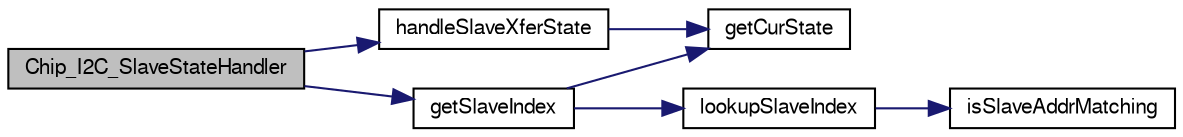 digraph "Chip_I2C_SlaveStateHandler"
{
  edge [fontname="FreeSans",fontsize="10",labelfontname="FreeSans",labelfontsize="10"];
  node [fontname="FreeSans",fontsize="10",shape=record];
  rankdir="LR";
  Node1 [label="Chip_I2C_SlaveStateHandler",height=0.2,width=0.4,color="black", fillcolor="grey75", style="filled", fontcolor="black"];
  Node1 -> Node2 [color="midnightblue",fontsize="10",style="solid"];
  Node2 [label="getSlaveIndex",height=0.2,width=0.4,color="black", fillcolor="white", style="filled",URL="$i2c__17xx__40xx_8c.html#a405d3f3d822c2995731a6770c75136b5"];
  Node2 -> Node3 [color="midnightblue",fontsize="10",style="solid"];
  Node3 [label="getCurState",height=0.2,width=0.4,color="black", fillcolor="white", style="filled",URL="$i2c__17xx__40xx_8c.html#acecb6f0eb209426fd06808350763e595"];
  Node2 -> Node4 [color="midnightblue",fontsize="10",style="solid"];
  Node4 [label="lookupSlaveIndex",height=0.2,width=0.4,color="black", fillcolor="white", style="filled",URL="$i2c__17xx__40xx_8c.html#ac0fd3495916f00cddcafb945862e32e1"];
  Node4 -> Node5 [color="midnightblue",fontsize="10",style="solid"];
  Node5 [label="isSlaveAddrMatching",height=0.2,width=0.4,color="black", fillcolor="white", style="filled",URL="$i2c__17xx__40xx_8c.html#a4c1168486165c01fd04e1d916fbd1219"];
  Node1 -> Node6 [color="midnightblue",fontsize="10",style="solid"];
  Node6 [label="handleSlaveXferState",height=0.2,width=0.4,color="black", fillcolor="white", style="filled",URL="$i2c__17xx__40xx_8c.html#ae23b684a3e974c4780c7b96d3b540343"];
  Node6 -> Node3 [color="midnightblue",fontsize="10",style="solid"];
}
